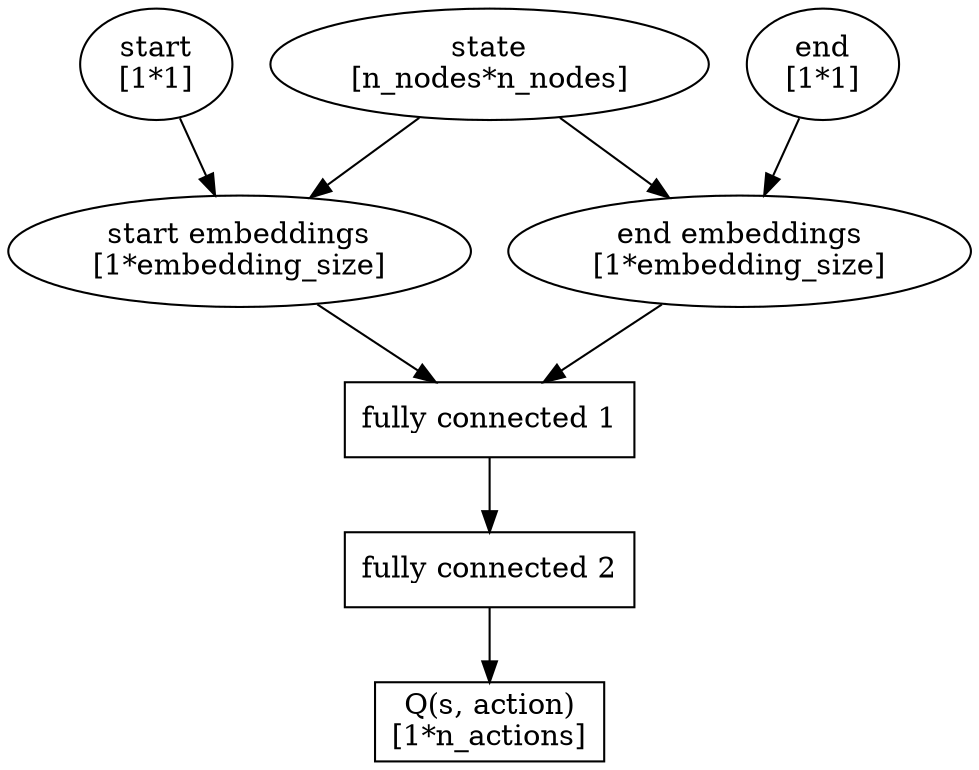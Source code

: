 digraph "enn_action" {
    graph [dpi = 300];
    state [label = "state\n[n_nodes*n_nodes]"]
    start [label = "start\n[1*1]"]
    end [label = "end\n[1*1]"]
    start_embeds [label = "start embeddings\n[1*embedding_size]"]
    end_embeds [label = "end embeddings\n[1*embedding_size]"]
    h1 [label = "fully connected 1", shape=box]
    h2 [label = "fully connected 2", shape=box]
    end_q [label = "Q(s, action)\n[1*n_actions]", shape=box]

    state -> start_embeds
    state -> end_embeds
    start -> start_embeds
    end -> end_embeds
    start_embeds -> h1
    end_embeds -> h1
    h1 -> h2
    h2 -> end_q
}
